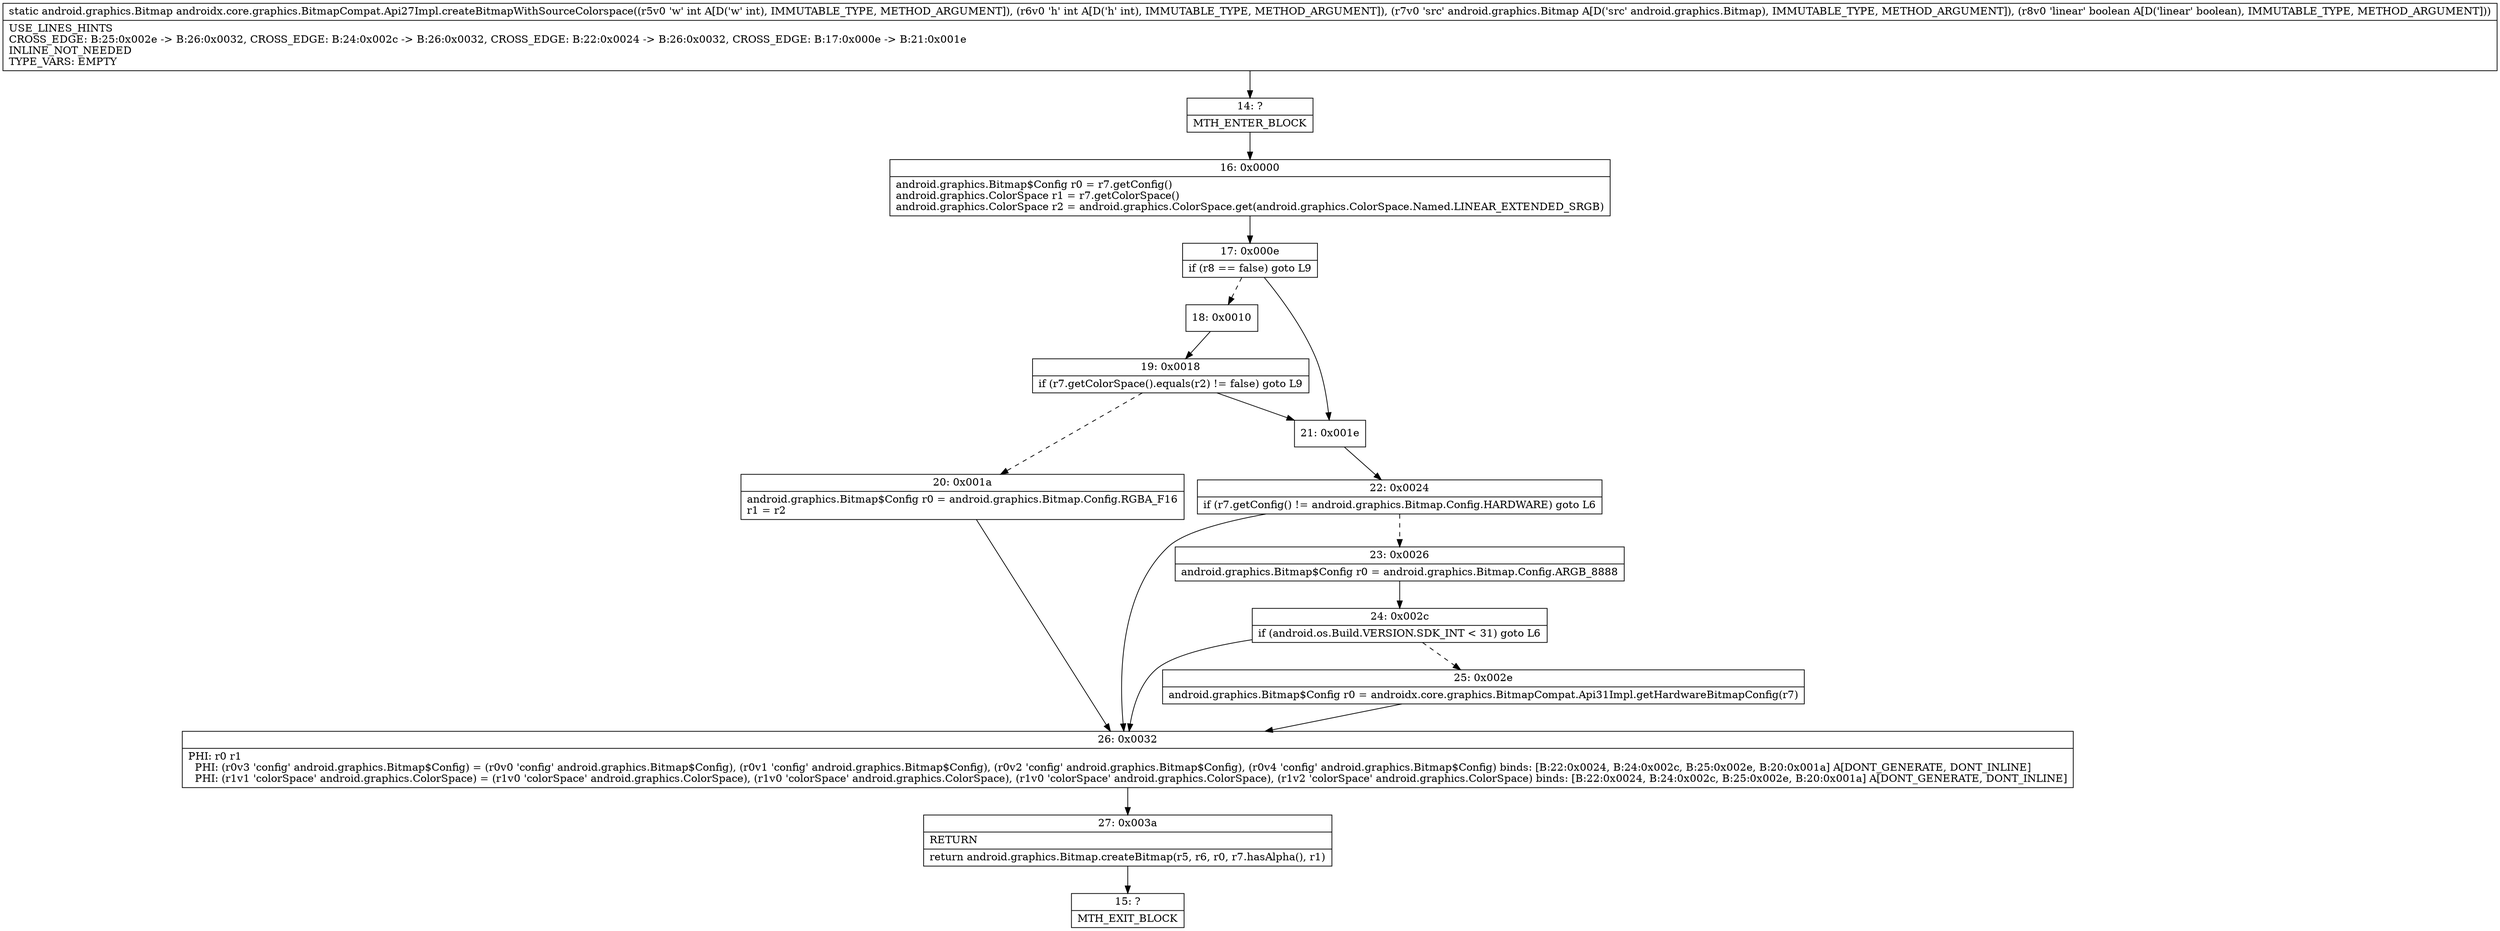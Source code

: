 digraph "CFG forandroidx.core.graphics.BitmapCompat.Api27Impl.createBitmapWithSourceColorspace(IILandroid\/graphics\/Bitmap;Z)Landroid\/graphics\/Bitmap;" {
Node_14 [shape=record,label="{14\:\ ?|MTH_ENTER_BLOCK\l}"];
Node_16 [shape=record,label="{16\:\ 0x0000|android.graphics.Bitmap$Config r0 = r7.getConfig()\landroid.graphics.ColorSpace r1 = r7.getColorSpace()\landroid.graphics.ColorSpace r2 = android.graphics.ColorSpace.get(android.graphics.ColorSpace.Named.LINEAR_EXTENDED_SRGB)\l}"];
Node_17 [shape=record,label="{17\:\ 0x000e|if (r8 == false) goto L9\l}"];
Node_18 [shape=record,label="{18\:\ 0x0010}"];
Node_19 [shape=record,label="{19\:\ 0x0018|if (r7.getColorSpace().equals(r2) != false) goto L9\l}"];
Node_20 [shape=record,label="{20\:\ 0x001a|android.graphics.Bitmap$Config r0 = android.graphics.Bitmap.Config.RGBA_F16\lr1 = r2\l}"];
Node_26 [shape=record,label="{26\:\ 0x0032|PHI: r0 r1 \l  PHI: (r0v3 'config' android.graphics.Bitmap$Config) = (r0v0 'config' android.graphics.Bitmap$Config), (r0v1 'config' android.graphics.Bitmap$Config), (r0v2 'config' android.graphics.Bitmap$Config), (r0v4 'config' android.graphics.Bitmap$Config) binds: [B:22:0x0024, B:24:0x002c, B:25:0x002e, B:20:0x001a] A[DONT_GENERATE, DONT_INLINE]\l  PHI: (r1v1 'colorSpace' android.graphics.ColorSpace) = (r1v0 'colorSpace' android.graphics.ColorSpace), (r1v0 'colorSpace' android.graphics.ColorSpace), (r1v0 'colorSpace' android.graphics.ColorSpace), (r1v2 'colorSpace' android.graphics.ColorSpace) binds: [B:22:0x0024, B:24:0x002c, B:25:0x002e, B:20:0x001a] A[DONT_GENERATE, DONT_INLINE]\l}"];
Node_27 [shape=record,label="{27\:\ 0x003a|RETURN\l|return android.graphics.Bitmap.createBitmap(r5, r6, r0, r7.hasAlpha(), r1)\l}"];
Node_15 [shape=record,label="{15\:\ ?|MTH_EXIT_BLOCK\l}"];
Node_21 [shape=record,label="{21\:\ 0x001e}"];
Node_22 [shape=record,label="{22\:\ 0x0024|if (r7.getConfig() != android.graphics.Bitmap.Config.HARDWARE) goto L6\l}"];
Node_23 [shape=record,label="{23\:\ 0x0026|android.graphics.Bitmap$Config r0 = android.graphics.Bitmap.Config.ARGB_8888\l}"];
Node_24 [shape=record,label="{24\:\ 0x002c|if (android.os.Build.VERSION.SDK_INT \< 31) goto L6\l}"];
Node_25 [shape=record,label="{25\:\ 0x002e|android.graphics.Bitmap$Config r0 = androidx.core.graphics.BitmapCompat.Api31Impl.getHardwareBitmapConfig(r7)\l}"];
MethodNode[shape=record,label="{static android.graphics.Bitmap androidx.core.graphics.BitmapCompat.Api27Impl.createBitmapWithSourceColorspace((r5v0 'w' int A[D('w' int), IMMUTABLE_TYPE, METHOD_ARGUMENT]), (r6v0 'h' int A[D('h' int), IMMUTABLE_TYPE, METHOD_ARGUMENT]), (r7v0 'src' android.graphics.Bitmap A[D('src' android.graphics.Bitmap), IMMUTABLE_TYPE, METHOD_ARGUMENT]), (r8v0 'linear' boolean A[D('linear' boolean), IMMUTABLE_TYPE, METHOD_ARGUMENT]))  | USE_LINES_HINTS\lCROSS_EDGE: B:25:0x002e \-\> B:26:0x0032, CROSS_EDGE: B:24:0x002c \-\> B:26:0x0032, CROSS_EDGE: B:22:0x0024 \-\> B:26:0x0032, CROSS_EDGE: B:17:0x000e \-\> B:21:0x001e\lINLINE_NOT_NEEDED\lTYPE_VARS: EMPTY\l}"];
MethodNode -> Node_14;Node_14 -> Node_16;
Node_16 -> Node_17;
Node_17 -> Node_18[style=dashed];
Node_17 -> Node_21;
Node_18 -> Node_19;
Node_19 -> Node_20[style=dashed];
Node_19 -> Node_21;
Node_20 -> Node_26;
Node_26 -> Node_27;
Node_27 -> Node_15;
Node_21 -> Node_22;
Node_22 -> Node_23[style=dashed];
Node_22 -> Node_26;
Node_23 -> Node_24;
Node_24 -> Node_25[style=dashed];
Node_24 -> Node_26;
Node_25 -> Node_26;
}

